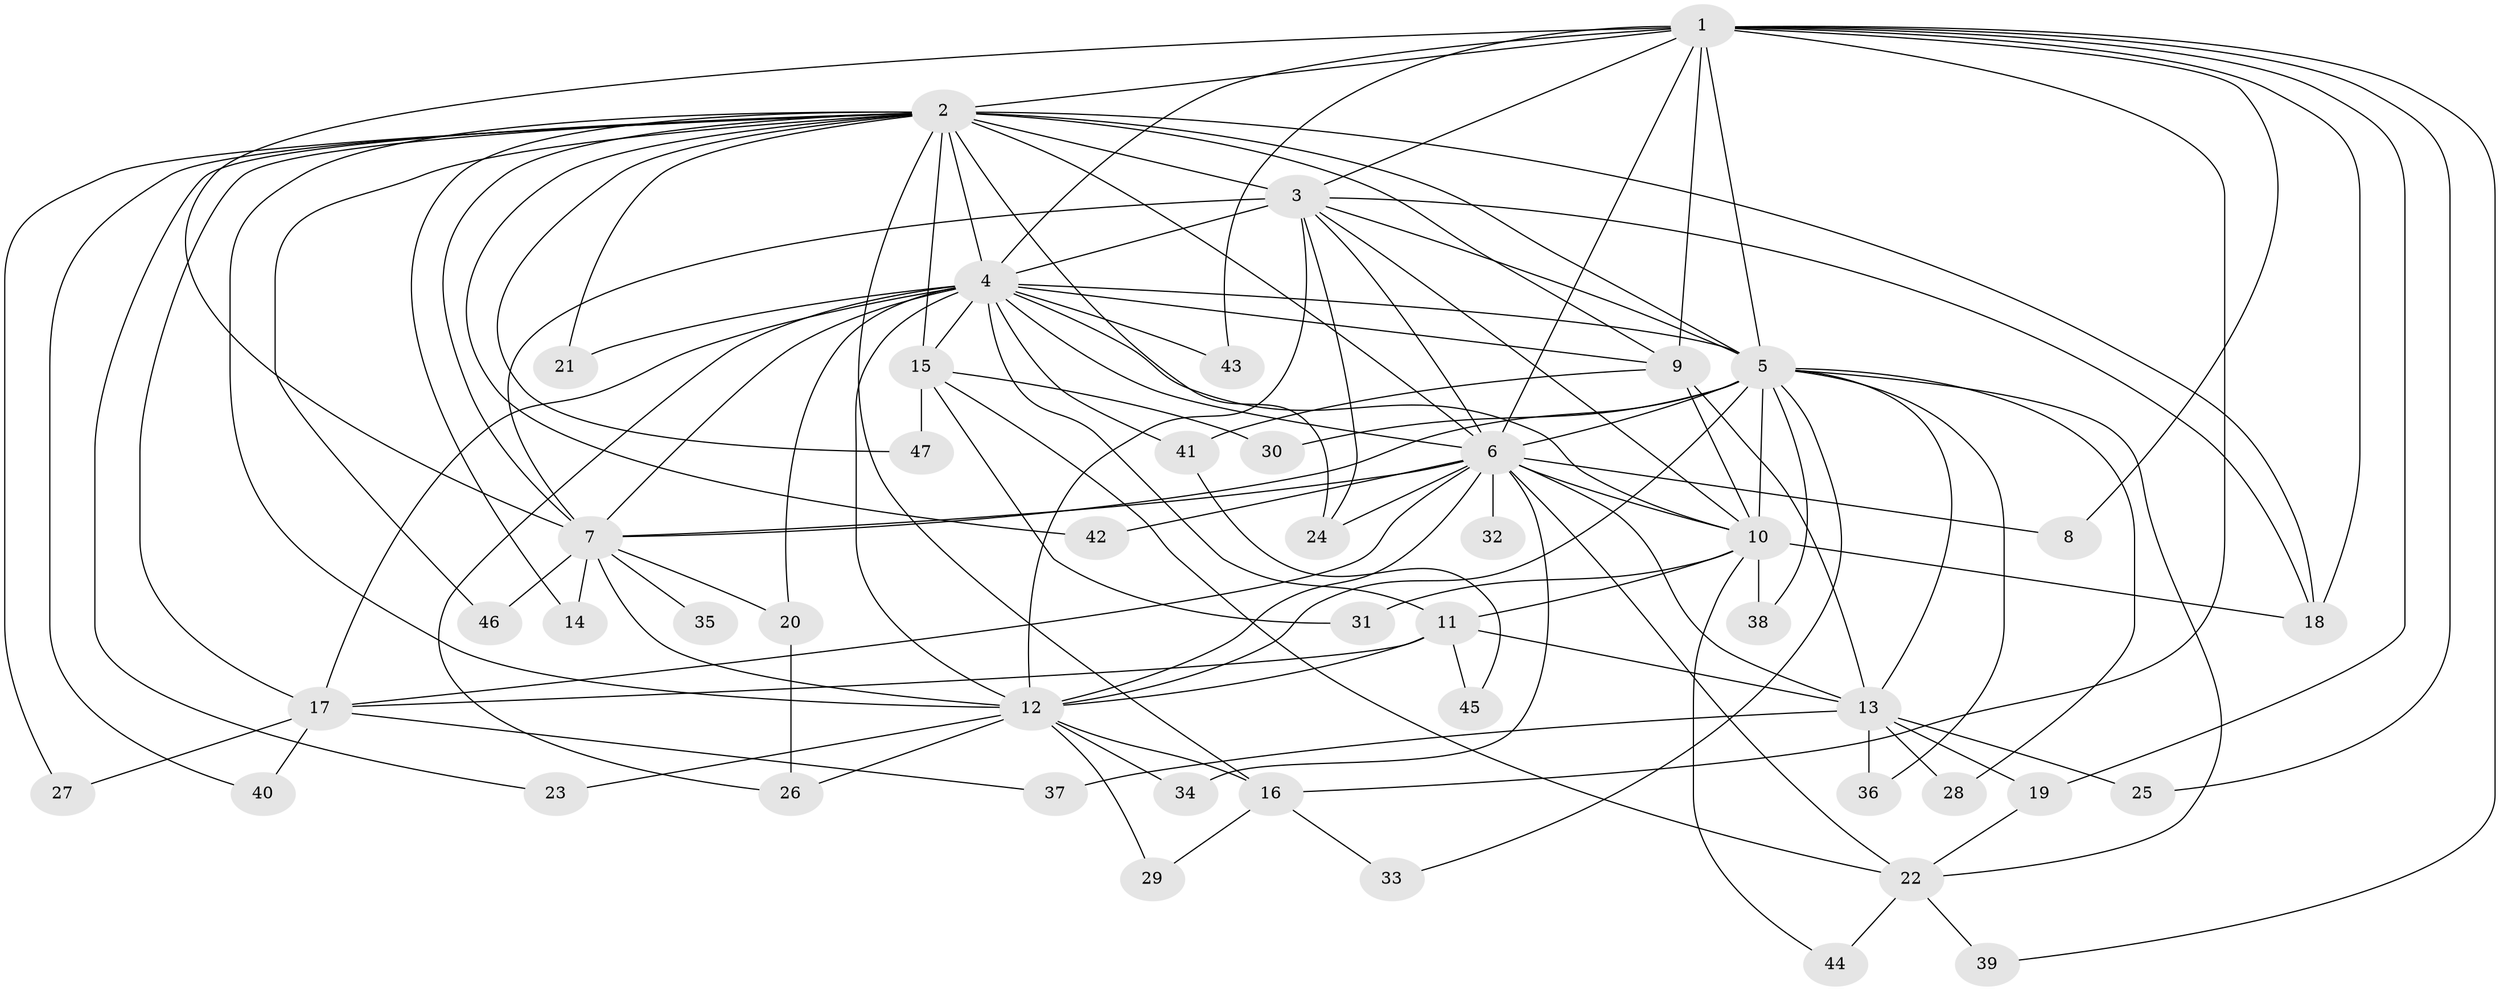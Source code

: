 // original degree distribution, {17: 0.010638297872340425, 26: 0.010638297872340425, 25: 0.010638297872340425, 15: 0.010638297872340425, 21: 0.010638297872340425, 23: 0.010638297872340425, 16: 0.02127659574468085, 20: 0.010638297872340425, 24: 0.010638297872340425, 2: 0.6063829787234043, 3: 0.18085106382978725, 10: 0.010638297872340425, 6: 0.02127659574468085, 8: 0.010638297872340425, 5: 0.0425531914893617, 4: 0.02127659574468085}
// Generated by graph-tools (version 1.1) at 2025/35/03/09/25 02:35:00]
// undirected, 47 vertices, 119 edges
graph export_dot {
graph [start="1"]
  node [color=gray90,style=filled];
  1;
  2;
  3;
  4;
  5;
  6;
  7;
  8;
  9;
  10;
  11;
  12;
  13;
  14;
  15;
  16;
  17;
  18;
  19;
  20;
  21;
  22;
  23;
  24;
  25;
  26;
  27;
  28;
  29;
  30;
  31;
  32;
  33;
  34;
  35;
  36;
  37;
  38;
  39;
  40;
  41;
  42;
  43;
  44;
  45;
  46;
  47;
  1 -- 2 [weight=4.0];
  1 -- 3 [weight=2.0];
  1 -- 4 [weight=4.0];
  1 -- 5 [weight=2.0];
  1 -- 6 [weight=3.0];
  1 -- 7 [weight=2.0];
  1 -- 8 [weight=1.0];
  1 -- 9 [weight=9.0];
  1 -- 16 [weight=1.0];
  1 -- 18 [weight=1.0];
  1 -- 19 [weight=1.0];
  1 -- 25 [weight=1.0];
  1 -- 39 [weight=1.0];
  1 -- 43 [weight=1.0];
  2 -- 3 [weight=3.0];
  2 -- 4 [weight=4.0];
  2 -- 5 [weight=2.0];
  2 -- 6 [weight=2.0];
  2 -- 7 [weight=3.0];
  2 -- 9 [weight=1.0];
  2 -- 12 [weight=2.0];
  2 -- 14 [weight=2.0];
  2 -- 15 [weight=3.0];
  2 -- 16 [weight=1.0];
  2 -- 17 [weight=1.0];
  2 -- 18 [weight=2.0];
  2 -- 21 [weight=1.0];
  2 -- 23 [weight=1.0];
  2 -- 24 [weight=1.0];
  2 -- 27 [weight=1.0];
  2 -- 40 [weight=1.0];
  2 -- 42 [weight=1.0];
  2 -- 46 [weight=1.0];
  2 -- 47 [weight=1.0];
  3 -- 4 [weight=2.0];
  3 -- 5 [weight=2.0];
  3 -- 6 [weight=1.0];
  3 -- 7 [weight=1.0];
  3 -- 10 [weight=1.0];
  3 -- 12 [weight=11.0];
  3 -- 18 [weight=1.0];
  3 -- 24 [weight=1.0];
  4 -- 5 [weight=2.0];
  4 -- 6 [weight=2.0];
  4 -- 7 [weight=2.0];
  4 -- 9 [weight=3.0];
  4 -- 10 [weight=1.0];
  4 -- 11 [weight=1.0];
  4 -- 12 [weight=2.0];
  4 -- 15 [weight=1.0];
  4 -- 17 [weight=6.0];
  4 -- 20 [weight=1.0];
  4 -- 21 [weight=1.0];
  4 -- 26 [weight=1.0];
  4 -- 41 [weight=1.0];
  4 -- 43 [weight=1.0];
  5 -- 6 [weight=2.0];
  5 -- 7 [weight=1.0];
  5 -- 10 [weight=1.0];
  5 -- 12 [weight=2.0];
  5 -- 13 [weight=1.0];
  5 -- 22 [weight=1.0];
  5 -- 28 [weight=1.0];
  5 -- 30 [weight=1.0];
  5 -- 33 [weight=1.0];
  5 -- 36 [weight=1.0];
  5 -- 38 [weight=1.0];
  6 -- 7 [weight=1.0];
  6 -- 8 [weight=1.0];
  6 -- 10 [weight=1.0];
  6 -- 12 [weight=2.0];
  6 -- 13 [weight=1.0];
  6 -- 17 [weight=1.0];
  6 -- 22 [weight=1.0];
  6 -- 24 [weight=1.0];
  6 -- 32 [weight=1.0];
  6 -- 34 [weight=1.0];
  6 -- 42 [weight=1.0];
  7 -- 12 [weight=1.0];
  7 -- 14 [weight=1.0];
  7 -- 20 [weight=1.0];
  7 -- 35 [weight=1.0];
  7 -- 46 [weight=1.0];
  9 -- 10 [weight=2.0];
  9 -- 13 [weight=1.0];
  9 -- 41 [weight=1.0];
  10 -- 11 [weight=1.0];
  10 -- 18 [weight=1.0];
  10 -- 31 [weight=1.0];
  10 -- 38 [weight=1.0];
  10 -- 44 [weight=1.0];
  11 -- 12 [weight=1.0];
  11 -- 13 [weight=1.0];
  11 -- 17 [weight=1.0];
  11 -- 45 [weight=1.0];
  12 -- 16 [weight=1.0];
  12 -- 23 [weight=1.0];
  12 -- 26 [weight=1.0];
  12 -- 29 [weight=1.0];
  12 -- 34 [weight=1.0];
  13 -- 19 [weight=1.0];
  13 -- 25 [weight=1.0];
  13 -- 28 [weight=1.0];
  13 -- 36 [weight=1.0];
  13 -- 37 [weight=2.0];
  15 -- 22 [weight=1.0];
  15 -- 30 [weight=1.0];
  15 -- 31 [weight=1.0];
  15 -- 47 [weight=1.0];
  16 -- 29 [weight=1.0];
  16 -- 33 [weight=1.0];
  17 -- 27 [weight=1.0];
  17 -- 37 [weight=1.0];
  17 -- 40 [weight=1.0];
  19 -- 22 [weight=1.0];
  20 -- 26 [weight=1.0];
  22 -- 39 [weight=1.0];
  22 -- 44 [weight=1.0];
  41 -- 45 [weight=1.0];
}
